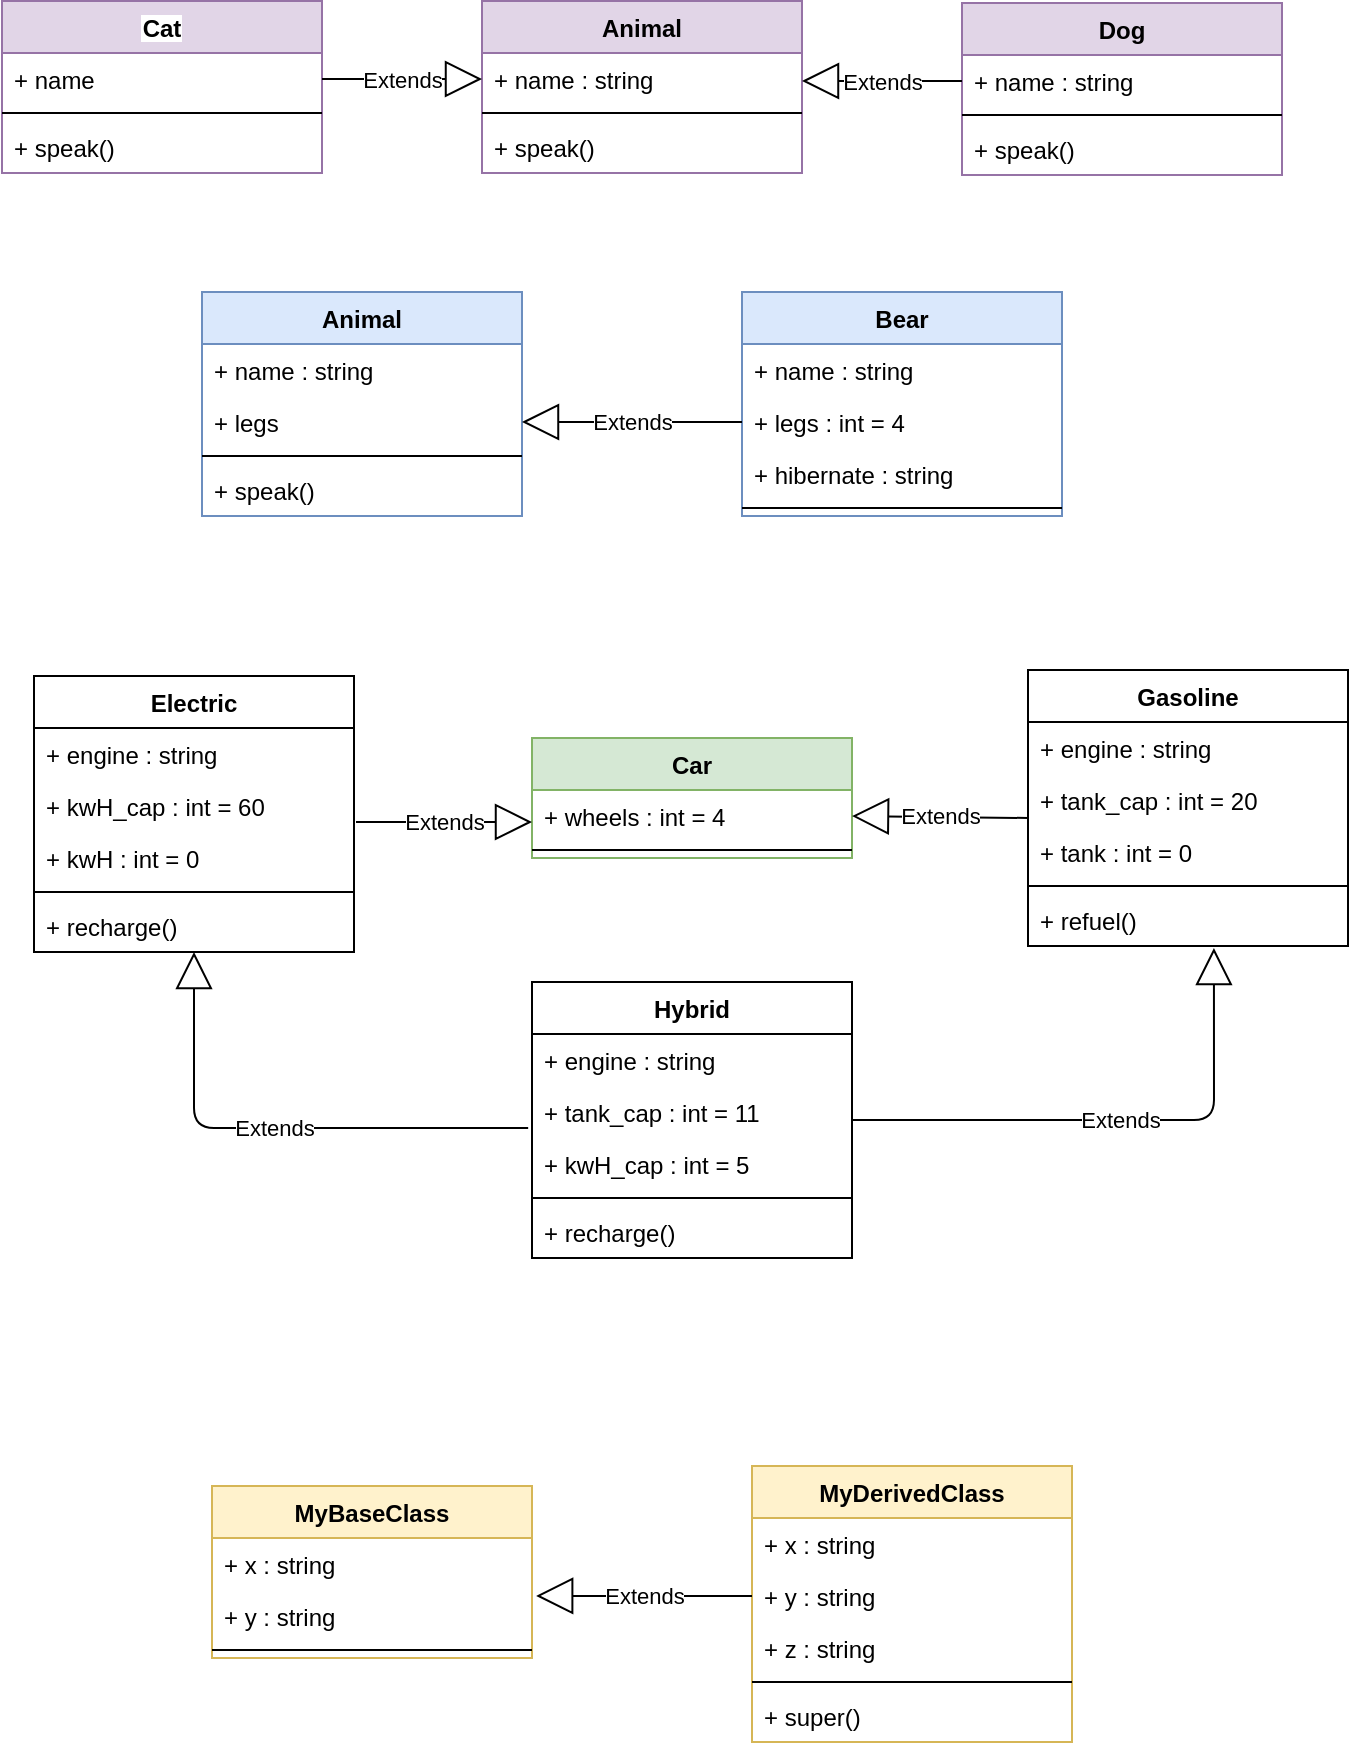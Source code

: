 <mxfile pages="1" version="11.2.1" type="device"><diagram id="zuBFLYEQunBIgYGJXkSd" name="Page-1"><mxGraphModel dx="803" dy="497" grid="1" gridSize="10" guides="1" tooltips="1" connect="1" arrows="1" fold="1" page="1" pageScale="1" pageWidth="850" pageHeight="1100" math="0" shadow="0"><root><mxCell id="0"/><mxCell id="1" parent="0"/><mxCell id="IkX_7BTwroMi9EUTdowo-97" value="" style="group" vertex="1" connectable="0" parent="1"><mxGeometry x="80" y="72.5" width="640" height="87" as="geometry"/></mxCell><mxCell id="IkX_7BTwroMi9EUTdowo-1" value="Animal" style="swimlane;fontStyle=1;align=center;verticalAlign=top;childLayout=stackLayout;horizontal=1;startSize=26;horizontalStack=0;resizeParent=1;resizeParentMax=0;resizeLast=0;collapsible=1;marginBottom=0;fillColor=#e1d5e7;strokeColor=#9673a6;" vertex="1" parent="IkX_7BTwroMi9EUTdowo-97"><mxGeometry x="240" width="160" height="86" as="geometry"/></mxCell><mxCell id="IkX_7BTwroMi9EUTdowo-2" value="+ name : string" style="text;strokeColor=none;fillColor=none;align=left;verticalAlign=top;spacingLeft=4;spacingRight=4;overflow=hidden;rotatable=0;points=[[0,0.5],[1,0.5]];portConstraint=eastwest;" vertex="1" parent="IkX_7BTwroMi9EUTdowo-1"><mxGeometry y="26" width="160" height="26" as="geometry"/></mxCell><mxCell id="IkX_7BTwroMi9EUTdowo-3" value="" style="line;strokeWidth=1;fillColor=none;align=left;verticalAlign=middle;spacingTop=-1;spacingLeft=3;spacingRight=3;rotatable=0;labelPosition=right;points=[];portConstraint=eastwest;" vertex="1" parent="IkX_7BTwroMi9EUTdowo-1"><mxGeometry y="52" width="160" height="8" as="geometry"/></mxCell><mxCell id="IkX_7BTwroMi9EUTdowo-4" value="+ speak()" style="text;strokeColor=none;fillColor=none;align=left;verticalAlign=top;spacingLeft=4;spacingRight=4;overflow=hidden;rotatable=0;points=[[0,0.5],[1,0.5]];portConstraint=eastwest;" vertex="1" parent="IkX_7BTwroMi9EUTdowo-1"><mxGeometry y="60" width="160" height="26" as="geometry"/></mxCell><mxCell id="IkX_7BTwroMi9EUTdowo-16" value="Dog" style="swimlane;fontStyle=1;align=center;verticalAlign=top;childLayout=stackLayout;horizontal=1;startSize=26;horizontalStack=0;resizeParent=1;resizeParentMax=0;resizeLast=0;collapsible=1;marginBottom=0;fillColor=#e1d5e7;strokeColor=#9673a6;" vertex="1" parent="IkX_7BTwroMi9EUTdowo-97"><mxGeometry x="480" y="1" width="160" height="86" as="geometry"/></mxCell><mxCell id="IkX_7BTwroMi9EUTdowo-17" value="+ name : string" style="text;strokeColor=none;fillColor=none;align=left;verticalAlign=top;spacingLeft=4;spacingRight=4;overflow=hidden;rotatable=0;points=[[0,0.5],[1,0.5]];portConstraint=eastwest;" vertex="1" parent="IkX_7BTwroMi9EUTdowo-16"><mxGeometry y="26" width="160" height="26" as="geometry"/></mxCell><mxCell id="IkX_7BTwroMi9EUTdowo-18" value="" style="line;strokeWidth=1;fillColor=none;align=left;verticalAlign=middle;spacingTop=-1;spacingLeft=3;spacingRight=3;rotatable=0;labelPosition=right;points=[];portConstraint=eastwest;" vertex="1" parent="IkX_7BTwroMi9EUTdowo-16"><mxGeometry y="52" width="160" height="8" as="geometry"/></mxCell><mxCell id="IkX_7BTwroMi9EUTdowo-19" value="+ speak()" style="text;strokeColor=none;fillColor=none;align=left;verticalAlign=top;spacingLeft=4;spacingRight=4;overflow=hidden;rotatable=0;points=[[0,0.5],[1,0.5]];portConstraint=eastwest;" vertex="1" parent="IkX_7BTwroMi9EUTdowo-16"><mxGeometry y="60" width="160" height="26" as="geometry"/></mxCell><mxCell id="IkX_7BTwroMi9EUTdowo-23" value="Cat" style="swimlane;fontStyle=1;align=center;verticalAlign=top;childLayout=stackLayout;horizontal=1;startSize=26;horizontalStack=0;resizeParent=1;resizeParentMax=0;resizeLast=0;collapsible=1;marginBottom=0;labelBackgroundColor=#FFFFFF;fillColor=#e1d5e7;strokeColor=#9673a6;" vertex="1" parent="IkX_7BTwroMi9EUTdowo-97"><mxGeometry width="160" height="86" as="geometry"/></mxCell><mxCell id="IkX_7BTwroMi9EUTdowo-24" value="+ name" style="text;strokeColor=none;fillColor=none;align=left;verticalAlign=top;spacingLeft=4;spacingRight=4;overflow=hidden;rotatable=0;points=[[0,0.5],[1,0.5]];portConstraint=eastwest;" vertex="1" parent="IkX_7BTwroMi9EUTdowo-23"><mxGeometry y="26" width="160" height="26" as="geometry"/></mxCell><mxCell id="IkX_7BTwroMi9EUTdowo-25" value="" style="line;strokeWidth=1;fillColor=none;align=left;verticalAlign=middle;spacingTop=-1;spacingLeft=3;spacingRight=3;rotatable=0;labelPosition=right;points=[];portConstraint=eastwest;" vertex="1" parent="IkX_7BTwroMi9EUTdowo-23"><mxGeometry y="52" width="160" height="8" as="geometry"/></mxCell><mxCell id="IkX_7BTwroMi9EUTdowo-26" value="+ speak()" style="text;strokeColor=none;fillColor=none;align=left;verticalAlign=top;spacingLeft=4;spacingRight=4;overflow=hidden;rotatable=0;points=[[0,0.5],[1,0.5]];portConstraint=eastwest;" vertex="1" parent="IkX_7BTwroMi9EUTdowo-23"><mxGeometry y="60" width="160" height="26" as="geometry"/></mxCell><mxCell id="IkX_7BTwroMi9EUTdowo-28" value="Extends" style="endArrow=block;endSize=16;endFill=0;html=1;exitX=0;exitY=0.5;exitDx=0;exitDy=0;entryX=1;entryY=0.5;entryDx=0;entryDy=0;" edge="1" parent="IkX_7BTwroMi9EUTdowo-97" source="IkX_7BTwroMi9EUTdowo-17"><mxGeometry width="160" relative="1" as="geometry"><mxPoint x="480" y="37" as="sourcePoint"/><mxPoint x="400" y="40" as="targetPoint"/></mxGeometry></mxCell><mxCell id="IkX_7BTwroMi9EUTdowo-29" value="Extends" style="endArrow=block;endSize=16;endFill=0;html=1;entryX=0;entryY=0.5;entryDx=0;entryDy=0;exitX=1;exitY=0.5;exitDx=0;exitDy=0;" edge="1" parent="IkX_7BTwroMi9EUTdowo-97" source="IkX_7BTwroMi9EUTdowo-24" target="IkX_7BTwroMi9EUTdowo-2"><mxGeometry width="160" relative="1" as="geometry"><mxPoint x="250" y="14" as="sourcePoint"/><mxPoint x="120" y="-46" as="targetPoint"/></mxGeometry></mxCell><mxCell id="IkX_7BTwroMi9EUTdowo-102" value="" style="group" vertex="1" connectable="0" parent="1"><mxGeometry x="185" y="805" width="430" height="138" as="geometry"/></mxCell><mxCell id="IkX_7BTwroMi9EUTdowo-80" value="MyBaseClass" style="swimlane;fontStyle=1;align=center;verticalAlign=top;childLayout=stackLayout;horizontal=1;startSize=26;horizontalStack=0;resizeParent=1;resizeParentMax=0;resizeLast=0;collapsible=1;marginBottom=0;fillColor=#fff2cc;strokeColor=#d6b656;" vertex="1" parent="IkX_7BTwroMi9EUTdowo-102"><mxGeometry y="10" width="160" height="86" as="geometry"/></mxCell><mxCell id="IkX_7BTwroMi9EUTdowo-81" value="+ x : string&#xA;" style="text;strokeColor=none;fillColor=none;align=left;verticalAlign=top;spacingLeft=4;spacingRight=4;overflow=hidden;rotatable=0;points=[[0,0.5],[1,0.5]];portConstraint=eastwest;" vertex="1" parent="IkX_7BTwroMi9EUTdowo-80"><mxGeometry y="26" width="160" height="26" as="geometry"/></mxCell><mxCell id="IkX_7BTwroMi9EUTdowo-82" value="+ y : string " style="text;strokeColor=none;fillColor=none;align=left;verticalAlign=top;spacingLeft=4;spacingRight=4;overflow=hidden;rotatable=0;points=[[0,0.5],[1,0.5]];portConstraint=eastwest;" vertex="1" parent="IkX_7BTwroMi9EUTdowo-80"><mxGeometry y="52" width="160" height="26" as="geometry"/></mxCell><mxCell id="IkX_7BTwroMi9EUTdowo-83" value="" style="line;strokeWidth=1;fillColor=none;align=left;verticalAlign=middle;spacingTop=-1;spacingLeft=3;spacingRight=3;rotatable=0;labelPosition=right;points=[];portConstraint=eastwest;" vertex="1" parent="IkX_7BTwroMi9EUTdowo-80"><mxGeometry y="78" width="160" height="8" as="geometry"/></mxCell><mxCell id="IkX_7BTwroMi9EUTdowo-85" value="MyDerivedClass" style="swimlane;fontStyle=1;align=center;verticalAlign=top;childLayout=stackLayout;horizontal=1;startSize=26;horizontalStack=0;resizeParent=1;resizeParentMax=0;resizeLast=0;collapsible=1;marginBottom=0;fillColor=#fff2cc;strokeColor=#d6b656;" vertex="1" parent="IkX_7BTwroMi9EUTdowo-102"><mxGeometry x="270" width="160" height="138" as="geometry"/></mxCell><mxCell id="IkX_7BTwroMi9EUTdowo-86" value="+ x : string&#xA;" style="text;strokeColor=none;fillColor=none;align=left;verticalAlign=top;spacingLeft=4;spacingRight=4;overflow=hidden;rotatable=0;points=[[0,0.5],[1,0.5]];portConstraint=eastwest;" vertex="1" parent="IkX_7BTwroMi9EUTdowo-85"><mxGeometry y="26" width="160" height="26" as="geometry"/></mxCell><mxCell id="IkX_7BTwroMi9EUTdowo-87" value="+ y : string " style="text;strokeColor=none;fillColor=none;align=left;verticalAlign=top;spacingLeft=4;spacingRight=4;overflow=hidden;rotatable=0;points=[[0,0.5],[1,0.5]];portConstraint=eastwest;" vertex="1" parent="IkX_7BTwroMi9EUTdowo-85"><mxGeometry y="52" width="160" height="26" as="geometry"/></mxCell><mxCell id="IkX_7BTwroMi9EUTdowo-89" value="+ z : string" style="text;strokeColor=none;fillColor=none;align=left;verticalAlign=top;spacingLeft=4;spacingRight=4;overflow=hidden;rotatable=0;points=[[0,0.5],[1,0.5]];portConstraint=eastwest;" vertex="1" parent="IkX_7BTwroMi9EUTdowo-85"><mxGeometry y="78" width="160" height="26" as="geometry"/></mxCell><mxCell id="IkX_7BTwroMi9EUTdowo-88" value="" style="line;strokeWidth=1;fillColor=none;align=left;verticalAlign=middle;spacingTop=-1;spacingLeft=3;spacingRight=3;rotatable=0;labelPosition=right;points=[];portConstraint=eastwest;" vertex="1" parent="IkX_7BTwroMi9EUTdowo-85"><mxGeometry y="104" width="160" height="8" as="geometry"/></mxCell><mxCell id="IkX_7BTwroMi9EUTdowo-92" value="+ super()" style="text;strokeColor=none;fillColor=none;align=left;verticalAlign=top;spacingLeft=4;spacingRight=4;overflow=hidden;rotatable=0;points=[[0,0.5],[1,0.5]];portConstraint=eastwest;" vertex="1" parent="IkX_7BTwroMi9EUTdowo-85"><mxGeometry y="112" width="160" height="26" as="geometry"/></mxCell><mxCell id="IkX_7BTwroMi9EUTdowo-93" value="Extends" style="endArrow=block;endSize=16;endFill=0;html=1;exitX=0;exitY=0.5;exitDx=0;exitDy=0;entryX=1.013;entryY=0.115;entryDx=0;entryDy=0;entryPerimeter=0;" edge="1" parent="IkX_7BTwroMi9EUTdowo-102" source="IkX_7BTwroMi9EUTdowo-87" target="IkX_7BTwroMi9EUTdowo-82"><mxGeometry width="160" relative="1" as="geometry"><mxPoint x="10" y="163" as="sourcePoint"/><mxPoint x="170" y="163" as="targetPoint"/></mxGeometry></mxCell><mxCell id="IkX_7BTwroMi9EUTdowo-103" value="" style="group" vertex="1" connectable="0" parent="1"><mxGeometry x="96" y="407" width="657" height="294" as="geometry"/></mxCell><mxCell id="IkX_7BTwroMi9EUTdowo-43" value="Car" style="swimlane;fontStyle=1;align=center;verticalAlign=top;childLayout=stackLayout;horizontal=1;startSize=26;horizontalStack=0;resizeParent=1;resizeParentMax=0;resizeLast=0;collapsible=1;marginBottom=0;fillColor=#d5e8d4;strokeColor=#82b366;" vertex="1" parent="IkX_7BTwroMi9EUTdowo-103"><mxGeometry x="249" y="34" width="160" height="60" as="geometry"/></mxCell><mxCell id="IkX_7BTwroMi9EUTdowo-44" value="+ wheels : int = 4" style="text;strokeColor=none;fillColor=none;align=left;verticalAlign=top;spacingLeft=4;spacingRight=4;overflow=hidden;rotatable=0;points=[[0,0.5],[1,0.5]];portConstraint=eastwest;" vertex="1" parent="IkX_7BTwroMi9EUTdowo-43"><mxGeometry y="26" width="160" height="26" as="geometry"/></mxCell><mxCell id="IkX_7BTwroMi9EUTdowo-45" value="" style="line;strokeWidth=1;fillColor=none;align=left;verticalAlign=middle;spacingTop=-1;spacingLeft=3;spacingRight=3;rotatable=0;labelPosition=right;points=[];portConstraint=eastwest;" vertex="1" parent="IkX_7BTwroMi9EUTdowo-43"><mxGeometry y="52" width="160" height="8" as="geometry"/></mxCell><mxCell id="IkX_7BTwroMi9EUTdowo-53" value="Gasoline" style="swimlane;fontStyle=1;align=center;verticalAlign=top;childLayout=stackLayout;horizontal=1;startSize=26;horizontalStack=0;resizeParent=1;resizeParentMax=0;resizeLast=0;collapsible=1;marginBottom=0;" vertex="1" parent="IkX_7BTwroMi9EUTdowo-103"><mxGeometry x="497" width="160" height="138" as="geometry"/></mxCell><mxCell id="IkX_7BTwroMi9EUTdowo-54" value="+ engine : string&#xA;" style="text;strokeColor=none;fillColor=none;align=left;verticalAlign=top;spacingLeft=4;spacingRight=4;overflow=hidden;rotatable=0;points=[[0,0.5],[1,0.5]];portConstraint=eastwest;" vertex="1" parent="IkX_7BTwroMi9EUTdowo-53"><mxGeometry y="26" width="160" height="26" as="geometry"/></mxCell><mxCell id="IkX_7BTwroMi9EUTdowo-55" value="+ tank_cap : int = 20" style="text;strokeColor=none;fillColor=none;align=left;verticalAlign=top;spacingLeft=4;spacingRight=4;overflow=hidden;rotatable=0;points=[[0,0.5],[1,0.5]];portConstraint=eastwest;" vertex="1" parent="IkX_7BTwroMi9EUTdowo-53"><mxGeometry y="52" width="160" height="26" as="geometry"/></mxCell><mxCell id="IkX_7BTwroMi9EUTdowo-56" value="+ tank : int = 0" style="text;strokeColor=none;fillColor=none;align=left;verticalAlign=top;spacingLeft=4;spacingRight=4;overflow=hidden;rotatable=0;points=[[0,0.5],[1,0.5]];portConstraint=eastwest;" vertex="1" parent="IkX_7BTwroMi9EUTdowo-53"><mxGeometry y="78" width="160" height="26" as="geometry"/></mxCell><mxCell id="IkX_7BTwroMi9EUTdowo-57" value="" style="line;strokeWidth=1;fillColor=none;align=left;verticalAlign=middle;spacingTop=-1;spacingLeft=3;spacingRight=3;rotatable=0;labelPosition=right;points=[];portConstraint=eastwest;" vertex="1" parent="IkX_7BTwroMi9EUTdowo-53"><mxGeometry y="104" width="160" height="8" as="geometry"/></mxCell><mxCell id="IkX_7BTwroMi9EUTdowo-58" value="+ refuel()" style="text;strokeColor=none;fillColor=none;align=left;verticalAlign=top;spacingLeft=4;spacingRight=4;overflow=hidden;rotatable=0;points=[[0,0.5],[1,0.5]];portConstraint=eastwest;" vertex="1" parent="IkX_7BTwroMi9EUTdowo-53"><mxGeometry y="112" width="160" height="26" as="geometry"/></mxCell><mxCell id="IkX_7BTwroMi9EUTdowo-59" value="Electric" style="swimlane;fontStyle=1;align=center;verticalAlign=top;childLayout=stackLayout;horizontal=1;startSize=26;horizontalStack=0;resizeParent=1;resizeParentMax=0;resizeLast=0;collapsible=1;marginBottom=0;" vertex="1" parent="IkX_7BTwroMi9EUTdowo-103"><mxGeometry y="3" width="160" height="138" as="geometry"/></mxCell><mxCell id="IkX_7BTwroMi9EUTdowo-60" value="+ engine : string&#xA;" style="text;strokeColor=none;fillColor=none;align=left;verticalAlign=top;spacingLeft=4;spacingRight=4;overflow=hidden;rotatable=0;points=[[0,0.5],[1,0.5]];portConstraint=eastwest;" vertex="1" parent="IkX_7BTwroMi9EUTdowo-59"><mxGeometry y="26" width="160" height="26" as="geometry"/></mxCell><mxCell id="IkX_7BTwroMi9EUTdowo-61" value="+ kwH_cap : int = 60" style="text;strokeColor=none;fillColor=none;align=left;verticalAlign=top;spacingLeft=4;spacingRight=4;overflow=hidden;rotatable=0;points=[[0,0.5],[1,0.5]];portConstraint=eastwest;" vertex="1" parent="IkX_7BTwroMi9EUTdowo-59"><mxGeometry y="52" width="160" height="26" as="geometry"/></mxCell><mxCell id="IkX_7BTwroMi9EUTdowo-62" value="+ kwH : int = 0" style="text;strokeColor=none;fillColor=none;align=left;verticalAlign=top;spacingLeft=4;spacingRight=4;overflow=hidden;rotatable=0;points=[[0,0.5],[1,0.5]];portConstraint=eastwest;" vertex="1" parent="IkX_7BTwroMi9EUTdowo-59"><mxGeometry y="78" width="160" height="26" as="geometry"/></mxCell><mxCell id="IkX_7BTwroMi9EUTdowo-63" value="" style="line;strokeWidth=1;fillColor=none;align=left;verticalAlign=middle;spacingTop=-1;spacingLeft=3;spacingRight=3;rotatable=0;labelPosition=right;points=[];portConstraint=eastwest;" vertex="1" parent="IkX_7BTwroMi9EUTdowo-59"><mxGeometry y="104" width="160" height="8" as="geometry"/></mxCell><mxCell id="IkX_7BTwroMi9EUTdowo-64" value="+ recharge()" style="text;strokeColor=none;fillColor=none;align=left;verticalAlign=top;spacingLeft=4;spacingRight=4;overflow=hidden;rotatable=0;points=[[0,0.5],[1,0.5]];portConstraint=eastwest;" vertex="1" parent="IkX_7BTwroMi9EUTdowo-59"><mxGeometry y="112" width="160" height="26" as="geometry"/></mxCell><mxCell id="IkX_7BTwroMi9EUTdowo-65" value="Hybrid" style="swimlane;fontStyle=1;align=center;verticalAlign=top;childLayout=stackLayout;horizontal=1;startSize=26;horizontalStack=0;resizeParent=1;resizeParentMax=0;resizeLast=0;collapsible=1;marginBottom=0;" vertex="1" parent="IkX_7BTwroMi9EUTdowo-103"><mxGeometry x="249" y="156" width="160" height="138" as="geometry"/></mxCell><mxCell id="IkX_7BTwroMi9EUTdowo-66" value="+ engine : string&#xA;" style="text;strokeColor=none;fillColor=none;align=left;verticalAlign=top;spacingLeft=4;spacingRight=4;overflow=hidden;rotatable=0;points=[[0,0.5],[1,0.5]];portConstraint=eastwest;" vertex="1" parent="IkX_7BTwroMi9EUTdowo-65"><mxGeometry y="26" width="160" height="26" as="geometry"/></mxCell><mxCell id="IkX_7BTwroMi9EUTdowo-67" value="+ tank_cap : int = 11" style="text;strokeColor=none;fillColor=none;align=left;verticalAlign=top;spacingLeft=4;spacingRight=4;overflow=hidden;rotatable=0;points=[[0,0.5],[1,0.5]];portConstraint=eastwest;" vertex="1" parent="IkX_7BTwroMi9EUTdowo-65"><mxGeometry y="52" width="160" height="26" as="geometry"/></mxCell><mxCell id="IkX_7BTwroMi9EUTdowo-68" value="+ kwH_cap : int = 5" style="text;strokeColor=none;fillColor=none;align=left;verticalAlign=top;spacingLeft=4;spacingRight=4;overflow=hidden;rotatable=0;points=[[0,0.5],[1,0.5]];portConstraint=eastwest;" vertex="1" parent="IkX_7BTwroMi9EUTdowo-65"><mxGeometry y="78" width="160" height="26" as="geometry"/></mxCell><mxCell id="IkX_7BTwroMi9EUTdowo-69" value="" style="line;strokeWidth=1;fillColor=none;align=left;verticalAlign=middle;spacingTop=-1;spacingLeft=3;spacingRight=3;rotatable=0;labelPosition=right;points=[];portConstraint=eastwest;" vertex="1" parent="IkX_7BTwroMi9EUTdowo-65"><mxGeometry y="104" width="160" height="8" as="geometry"/></mxCell><mxCell id="IkX_7BTwroMi9EUTdowo-71" value="+ recharge()" style="text;strokeColor=none;fillColor=none;align=left;verticalAlign=top;spacingLeft=4;spacingRight=4;overflow=hidden;rotatable=0;points=[[0,0.5],[1,0.5]];portConstraint=eastwest;" vertex="1" parent="IkX_7BTwroMi9EUTdowo-65"><mxGeometry y="112" width="160" height="26" as="geometry"/></mxCell><mxCell id="IkX_7BTwroMi9EUTdowo-72" value="Extends" style="endArrow=block;endSize=16;endFill=0;html=1;exitX=0;exitY=-0.154;exitDx=0;exitDy=0;exitPerimeter=0;entryX=1;entryY=0.5;entryDx=0;entryDy=0;" edge="1" parent="IkX_7BTwroMi9EUTdowo-103" source="IkX_7BTwroMi9EUTdowo-56" target="IkX_7BTwroMi9EUTdowo-44"><mxGeometry width="160" relative="1" as="geometry"><mxPoint x="-1" y="441" as="sourcePoint"/><mxPoint x="419" y="77" as="targetPoint"/></mxGeometry></mxCell><mxCell id="IkX_7BTwroMi9EUTdowo-73" value="Extends" style="endArrow=block;endSize=16;endFill=0;html=1;entryX=0;entryY=0.5;entryDx=0;entryDy=0;" edge="1" parent="IkX_7BTwroMi9EUTdowo-103"><mxGeometry width="160" relative="1" as="geometry"><mxPoint x="161" y="76" as="sourcePoint"/><mxPoint x="249" y="76" as="targetPoint"/></mxGeometry></mxCell><mxCell id="IkX_7BTwroMi9EUTdowo-99" value="Extends" style="endArrow=block;endSize=16;endFill=0;html=1;entryX=0.5;entryY=1;entryDx=0;entryDy=0;exitX=-0.012;exitY=0.808;exitDx=0;exitDy=0;exitPerimeter=0;" edge="1" parent="IkX_7BTwroMi9EUTdowo-103" source="IkX_7BTwroMi9EUTdowo-67" target="IkX_7BTwroMi9EUTdowo-59"><mxGeometry width="160" relative="1" as="geometry"><mxPoint x="29" y="281.5" as="sourcePoint"/><mxPoint x="189" y="281.5" as="targetPoint"/><Array as="points"><mxPoint x="80" y="229"/></Array></mxGeometry></mxCell><mxCell id="IkX_7BTwroMi9EUTdowo-101" value="Extends" style="endArrow=block;endSize=16;endFill=0;html=1;entryX=0.581;entryY=1.038;entryDx=0;entryDy=0;entryPerimeter=0;exitX=1;exitY=0.5;exitDx=0;exitDy=0;" edge="1" parent="IkX_7BTwroMi9EUTdowo-103" source="IkX_7BTwroMi9EUTdowo-65" target="IkX_7BTwroMi9EUTdowo-58"><mxGeometry width="160" relative="1" as="geometry"><mxPoint x="459" y="233" as="sourcePoint"/><mxPoint x="619" y="233" as="targetPoint"/><Array as="points"><mxPoint x="590" y="225"/></Array></mxGeometry></mxCell><mxCell id="IkX_7BTwroMi9EUTdowo-104" value="" style="group" vertex="1" connectable="0" parent="1"><mxGeometry x="180" y="218" width="430" height="112" as="geometry"/></mxCell><mxCell id="IkX_7BTwroMi9EUTdowo-98" value="" style="group" vertex="1" connectable="0" parent="IkX_7BTwroMi9EUTdowo-104"><mxGeometry width="430" height="112" as="geometry"/></mxCell><mxCell id="IkX_7BTwroMi9EUTdowo-30" value="Animal" style="swimlane;fontStyle=1;align=center;verticalAlign=top;childLayout=stackLayout;horizontal=1;startSize=26;horizontalStack=0;resizeParent=1;resizeParentMax=0;resizeLast=0;collapsible=1;marginBottom=0;fillColor=#dae8fc;strokeColor=#6c8ebf;" vertex="1" parent="IkX_7BTwroMi9EUTdowo-98"><mxGeometry width="160" height="112" as="geometry"/></mxCell><mxCell id="IkX_7BTwroMi9EUTdowo-31" value="+ name : string&#xA;" style="text;strokeColor=none;fillColor=none;align=left;verticalAlign=top;spacingLeft=4;spacingRight=4;overflow=hidden;rotatable=0;points=[[0,0.5],[1,0.5]];portConstraint=eastwest;" vertex="1" parent="IkX_7BTwroMi9EUTdowo-30"><mxGeometry y="26" width="160" height="26" as="geometry"/></mxCell><mxCell id="IkX_7BTwroMi9EUTdowo-34" value="+ legs " style="text;strokeColor=none;fillColor=none;align=left;verticalAlign=top;spacingLeft=4;spacingRight=4;overflow=hidden;rotatable=0;points=[[0,0.5],[1,0.5]];portConstraint=eastwest;" vertex="1" parent="IkX_7BTwroMi9EUTdowo-30"><mxGeometry y="52" width="160" height="26" as="geometry"/></mxCell><mxCell id="IkX_7BTwroMi9EUTdowo-32" value="" style="line;strokeWidth=1;fillColor=none;align=left;verticalAlign=middle;spacingTop=-1;spacingLeft=3;spacingRight=3;rotatable=0;labelPosition=right;points=[];portConstraint=eastwest;" vertex="1" parent="IkX_7BTwroMi9EUTdowo-30"><mxGeometry y="78" width="160" height="8" as="geometry"/></mxCell><mxCell id="IkX_7BTwroMi9EUTdowo-33" value="+ speak()" style="text;strokeColor=none;fillColor=none;align=left;verticalAlign=top;spacingLeft=4;spacingRight=4;overflow=hidden;rotatable=0;points=[[0,0.5],[1,0.5]];portConstraint=eastwest;" vertex="1" parent="IkX_7BTwroMi9EUTdowo-30"><mxGeometry y="86" width="160" height="26" as="geometry"/></mxCell><mxCell id="IkX_7BTwroMi9EUTdowo-35" value="Bear" style="swimlane;fontStyle=1;align=center;verticalAlign=top;childLayout=stackLayout;horizontal=1;startSize=26;horizontalStack=0;resizeParent=1;resizeParentMax=0;resizeLast=0;collapsible=1;marginBottom=0;fillColor=#dae8fc;strokeColor=#6c8ebf;" vertex="1" parent="IkX_7BTwroMi9EUTdowo-98"><mxGeometry x="270" width="160" height="112" as="geometry"/></mxCell><mxCell id="IkX_7BTwroMi9EUTdowo-36" value="+ name : string&#xA;" style="text;strokeColor=none;fillColor=none;align=left;verticalAlign=top;spacingLeft=4;spacingRight=4;overflow=hidden;rotatable=0;points=[[0,0.5],[1,0.5]];portConstraint=eastwest;" vertex="1" parent="IkX_7BTwroMi9EUTdowo-35"><mxGeometry y="26" width="160" height="26" as="geometry"/></mxCell><mxCell id="IkX_7BTwroMi9EUTdowo-37" value="+ legs : int = 4" style="text;strokeColor=none;fillColor=none;align=left;verticalAlign=top;spacingLeft=4;spacingRight=4;overflow=hidden;rotatable=0;points=[[0,0.5],[1,0.5]];portConstraint=eastwest;" vertex="1" parent="IkX_7BTwroMi9EUTdowo-35"><mxGeometry y="52" width="160" height="26" as="geometry"/></mxCell><mxCell id="IkX_7BTwroMi9EUTdowo-40" value="+ hibernate : string" style="text;strokeColor=none;fillColor=none;align=left;verticalAlign=top;spacingLeft=4;spacingRight=4;overflow=hidden;rotatable=0;points=[[0,0.5],[1,0.5]];portConstraint=eastwest;" vertex="1" parent="IkX_7BTwroMi9EUTdowo-35"><mxGeometry y="78" width="160" height="26" as="geometry"/></mxCell><mxCell id="IkX_7BTwroMi9EUTdowo-38" value="" style="line;strokeWidth=1;fillColor=none;align=left;verticalAlign=middle;spacingTop=-1;spacingLeft=3;spacingRight=3;rotatable=0;labelPosition=right;points=[];portConstraint=eastwest;" vertex="1" parent="IkX_7BTwroMi9EUTdowo-35"><mxGeometry y="104" width="160" height="8" as="geometry"/></mxCell><mxCell id="IkX_7BTwroMi9EUTdowo-42" value="Extends" style="endArrow=block;endSize=16;endFill=0;html=1;exitX=0;exitY=0.5;exitDx=0;exitDy=0;entryX=1;entryY=0.5;entryDx=0;entryDy=0;" edge="1" parent="IkX_7BTwroMi9EUTdowo-98" source="IkX_7BTwroMi9EUTdowo-37" target="IkX_7BTwroMi9EUTdowo-34"><mxGeometry width="160" relative="1" as="geometry"><mxPoint y="161" as="sourcePoint"/><mxPoint x="160" y="161" as="targetPoint"/></mxGeometry></mxCell></root></mxGraphModel></diagram></mxfile>